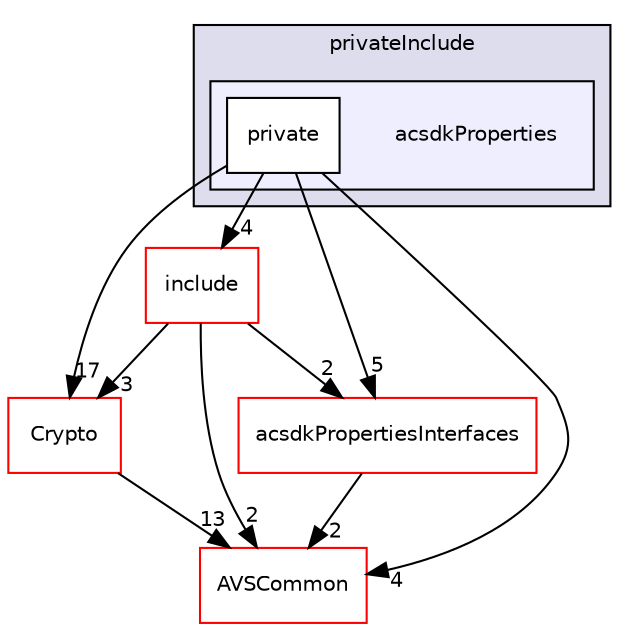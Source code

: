 digraph "/workplace/avs-device-sdk/core/Properties/acsdkProperties/privateInclude/acsdkProperties" {
  compound=true
  node [ fontsize="10", fontname="Helvetica"];
  edge [ labelfontsize="10", labelfontname="Helvetica"];
  subgraph clusterdir_d4524115c00ad02d80a7206e6e28b194 {
    graph [ bgcolor="#ddddee", pencolor="black", label="privateInclude" fontname="Helvetica", fontsize="10", URL="dir_d4524115c00ad02d80a7206e6e28b194.html"]
  subgraph clusterdir_5d43763a03ccb6bece29afbd4e2b6708 {
    graph [ bgcolor="#eeeeff", pencolor="black", label="" URL="dir_5d43763a03ccb6bece29afbd4e2b6708.html"];
    dir_5d43763a03ccb6bece29afbd4e2b6708 [shape=plaintext label="acsdkProperties"];
    dir_947858d2e89b941f9db78d469e95da97 [shape=box label="private" color="black" fillcolor="white" style="filled" URL="dir_947858d2e89b941f9db78d469e95da97.html"];
  }
  }
  dir_b73263857559cb03637ee9bf8846a03f [shape=box label="Crypto" fillcolor="white" style="filled" color="red" URL="dir_b73263857559cb03637ee9bf8846a03f.html"];
  dir_d8a03faf9dc08b266168c59b4e616e33 [shape=box label="include" fillcolor="white" style="filled" color="red" URL="dir_d8a03faf9dc08b266168c59b4e616e33.html"];
  dir_13e65effb2bde530b17b3d5eefcd0266 [shape=box label="AVSCommon" fillcolor="white" style="filled" color="red" URL="dir_13e65effb2bde530b17b3d5eefcd0266.html"];
  dir_3d04e556473239c430261115def45483 [shape=box label="acsdkPropertiesInterfaces" fillcolor="white" style="filled" color="red" URL="dir_3d04e556473239c430261115def45483.html"];
  dir_b73263857559cb03637ee9bf8846a03f->dir_13e65effb2bde530b17b3d5eefcd0266 [headlabel="13", labeldistance=1.5 headhref="dir_000582_000017.html"];
  dir_d8a03faf9dc08b266168c59b4e616e33->dir_b73263857559cb03637ee9bf8846a03f [headlabel="3", labeldistance=1.5 headhref="dir_000636_000582.html"];
  dir_d8a03faf9dc08b266168c59b4e616e33->dir_13e65effb2bde530b17b3d5eefcd0266 [headlabel="2", labeldistance=1.5 headhref="dir_000636_000017.html"];
  dir_d8a03faf9dc08b266168c59b4e616e33->dir_3d04e556473239c430261115def45483 [headlabel="2", labeldistance=1.5 headhref="dir_000636_000618.html"];
  dir_3d04e556473239c430261115def45483->dir_13e65effb2bde530b17b3d5eefcd0266 [headlabel="2", labeldistance=1.5 headhref="dir_000618_000017.html"];
  dir_947858d2e89b941f9db78d469e95da97->dir_b73263857559cb03637ee9bf8846a03f [headlabel="17", labeldistance=1.5 headhref="dir_000595_000582.html"];
  dir_947858d2e89b941f9db78d469e95da97->dir_d8a03faf9dc08b266168c59b4e616e33 [headlabel="4", labeldistance=1.5 headhref="dir_000595_000636.html"];
  dir_947858d2e89b941f9db78d469e95da97->dir_13e65effb2bde530b17b3d5eefcd0266 [headlabel="4", labeldistance=1.5 headhref="dir_000595_000017.html"];
  dir_947858d2e89b941f9db78d469e95da97->dir_3d04e556473239c430261115def45483 [headlabel="5", labeldistance=1.5 headhref="dir_000595_000618.html"];
}
